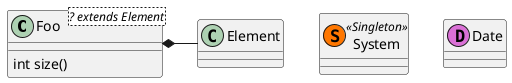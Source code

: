 @startuml

class Foo<? extends Element> {
  int size()
}
Foo *- Element

class System << (S,#FF7700) Singleton >>
class Date << (D,orchid) >>
@enduml